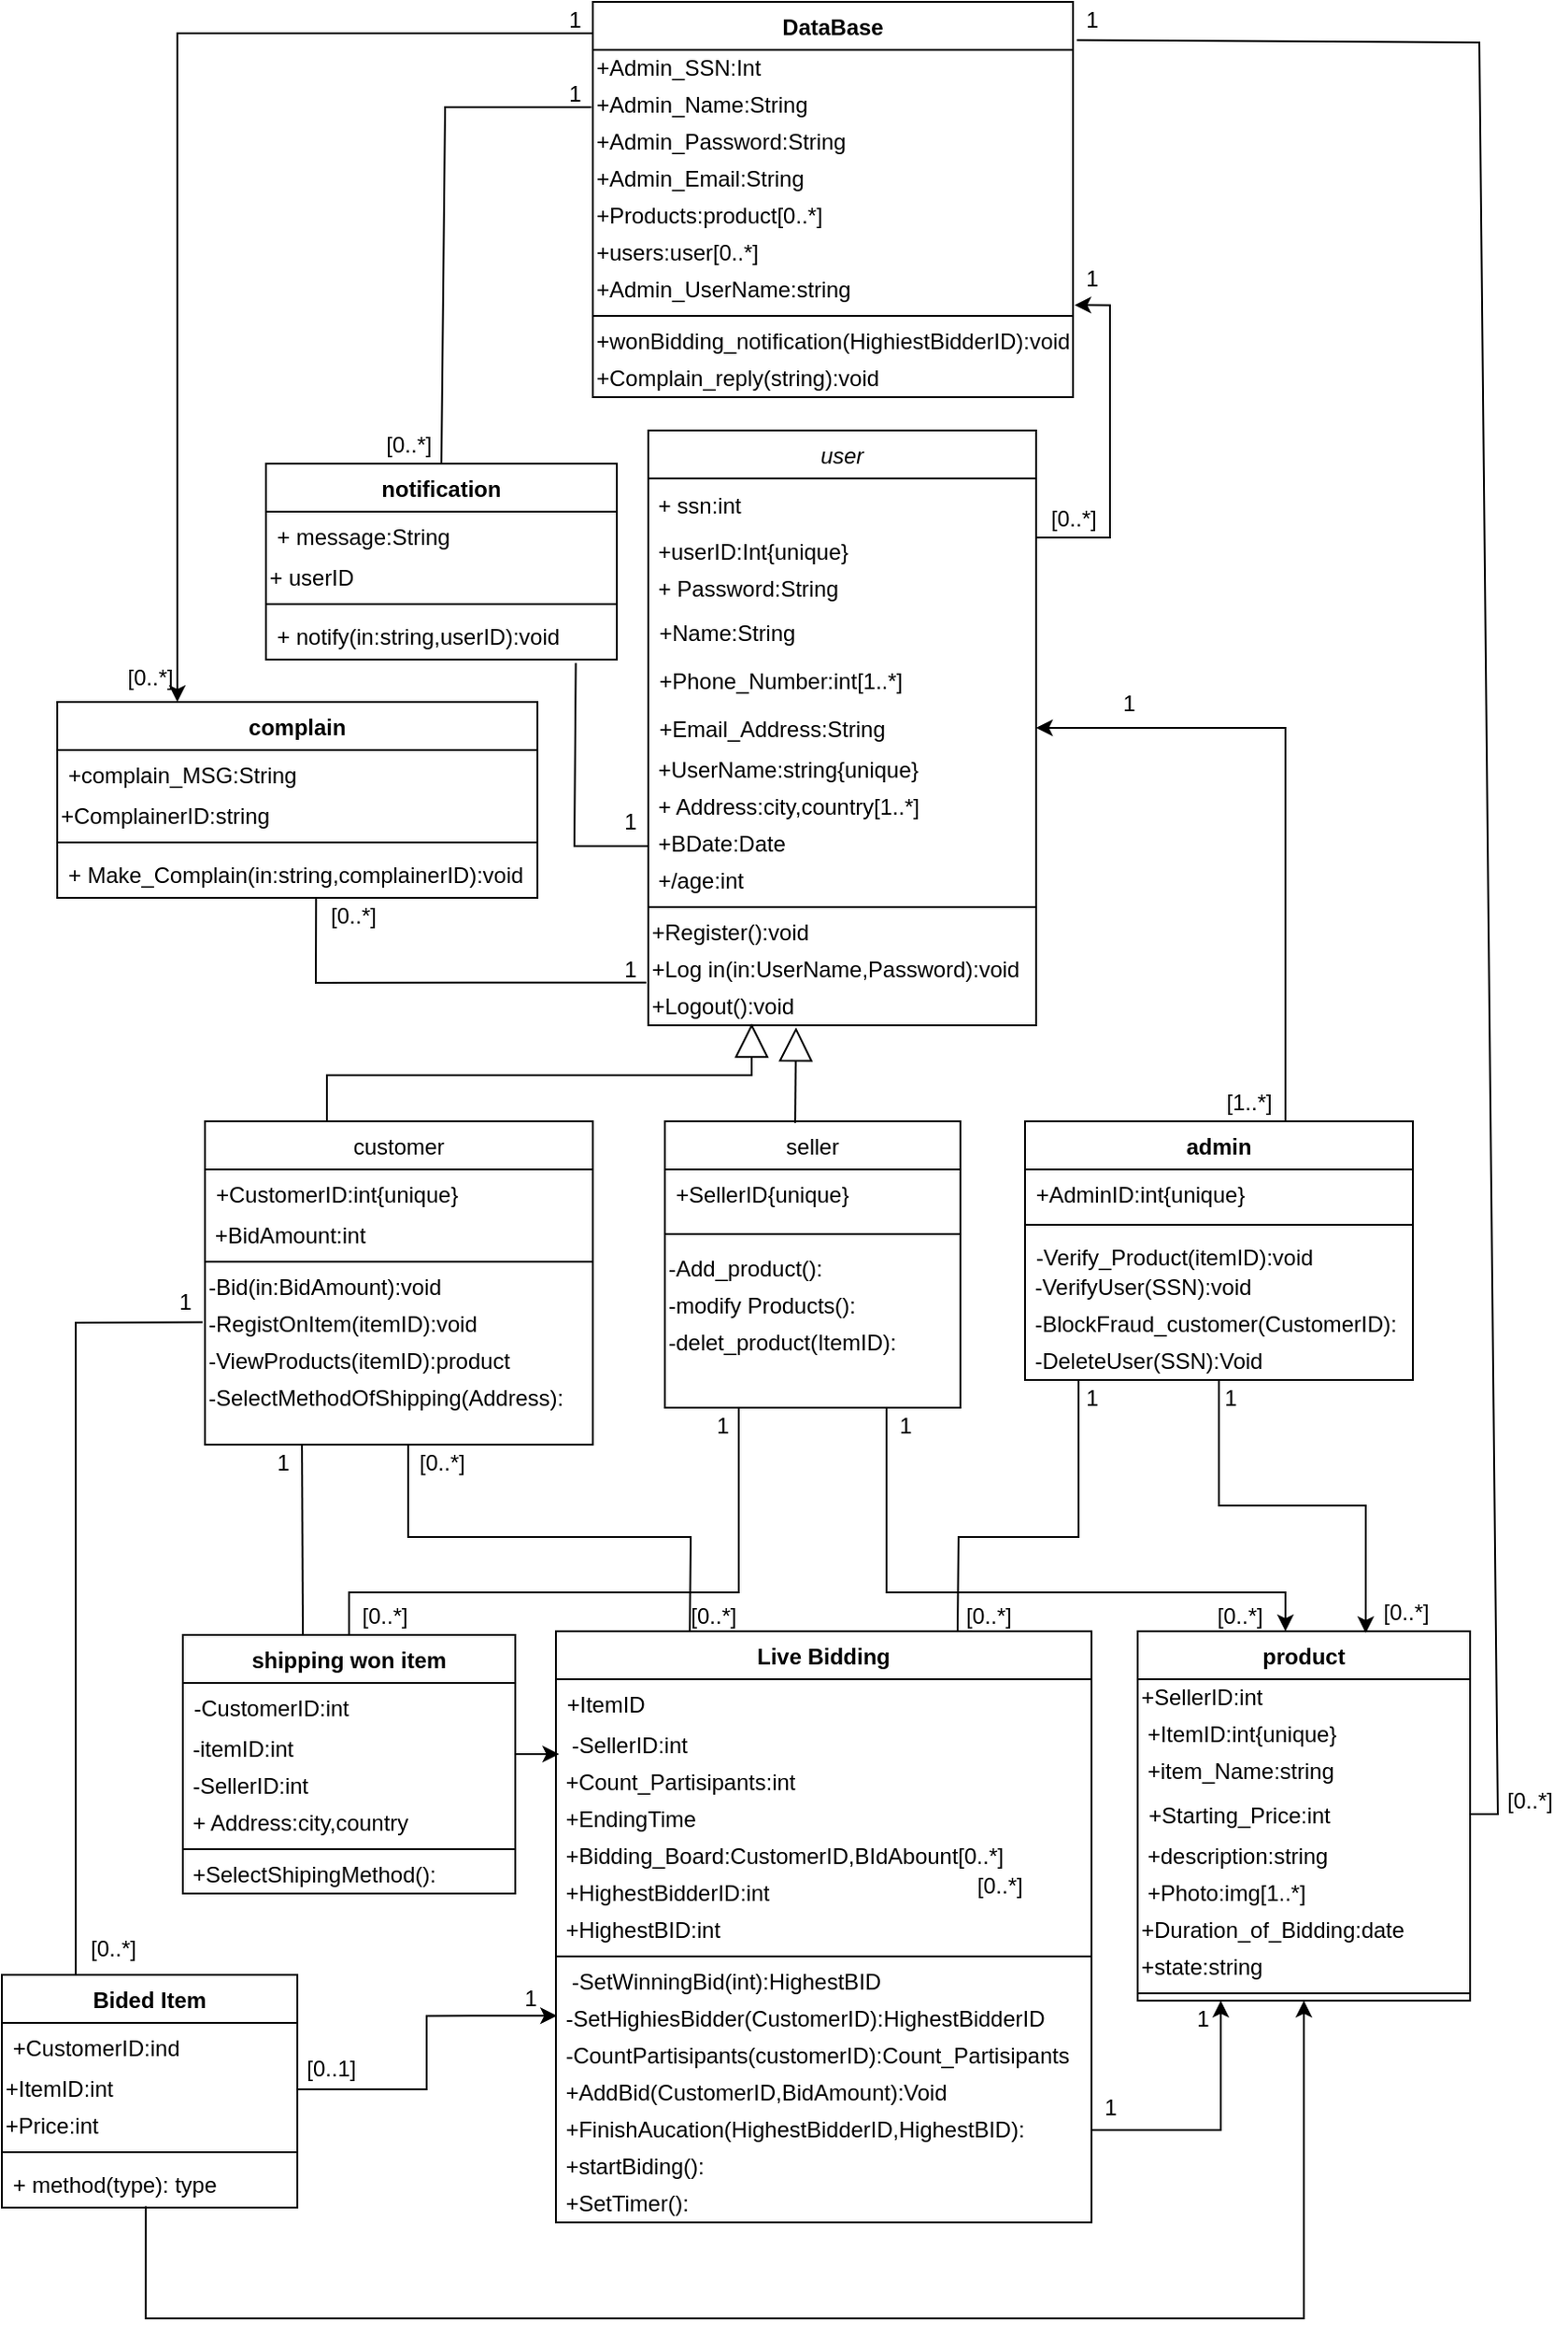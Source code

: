 <mxfile version="15.8.7" type="device"><diagram id="C5RBs43oDa-KdzZeNtuy" name="Page-1"><mxGraphModel dx="1865" dy="649" grid="1" gridSize="10" guides="1" tooltips="1" connect="1" arrows="1" fold="1" page="1" pageScale="1" pageWidth="827" pageHeight="1169" math="0" shadow="0"><root><mxCell id="WIyWlLk6GJQsqaUBKTNV-0"/><mxCell id="WIyWlLk6GJQsqaUBKTNV-1" parent="WIyWlLk6GJQsqaUBKTNV-0"/><mxCell id="zkfFHV4jXpPFQw0GAbJ--0" value="user" style="swimlane;fontStyle=2;align=center;verticalAlign=top;childLayout=stackLayout;horizontal=1;startSize=26;horizontalStack=0;resizeParent=1;resizeLast=0;collapsible=1;marginBottom=0;rounded=0;shadow=0;strokeWidth=1;fontColor=#000000;" parent="WIyWlLk6GJQsqaUBKTNV-1" vertex="1"><mxGeometry x="330" y="232" width="210" height="322" as="geometry"><mxRectangle x="350" y="-30" width="160" height="26" as="alternateBounds"/></mxGeometry></mxCell><mxCell id="LN5WUbnpBk2ZOoWbRhJt-8" value="&amp;nbsp;+ ssn:int" style="text;html=1;strokeColor=none;fillColor=none;align=left;verticalAlign=middle;whiteSpace=wrap;rounded=0;fontColor=#000000;" parent="zkfFHV4jXpPFQw0GAbJ--0" vertex="1"><mxGeometry y="26" width="210" height="30" as="geometry"/></mxCell><mxCell id="ukcENcne50fvbi5XFVfw-42" value="&amp;nbsp;+userID:Int{unique}" style="text;html=1;align=left;verticalAlign=middle;resizable=0;points=[];autosize=1;strokeColor=none;fillColor=none;fontSize=12;fontColor=#000000;" parent="zkfFHV4jXpPFQw0GAbJ--0" vertex="1"><mxGeometry y="56" width="210" height="20" as="geometry"/></mxCell><mxCell id="wFtExjqi9jZtH4QBAlMq-4" value="&amp;nbsp;+ Password:String" style="text;html=1;align=left;verticalAlign=middle;resizable=0;points=[];autosize=1;strokeColor=none;fillColor=none;fontColor=#000000;" parent="zkfFHV4jXpPFQw0GAbJ--0" vertex="1"><mxGeometry y="76" width="210" height="20" as="geometry"/></mxCell><mxCell id="zkfFHV4jXpPFQw0GAbJ--1" value="+Name:String" style="text;align=left;verticalAlign=top;spacingLeft=4;spacingRight=4;overflow=hidden;rotatable=0;points=[[0,0.5],[1,0.5]];portConstraint=eastwest;fontColor=#000000;" parent="zkfFHV4jXpPFQw0GAbJ--0" vertex="1"><mxGeometry y="96" width="210" height="26" as="geometry"/></mxCell><mxCell id="zkfFHV4jXpPFQw0GAbJ--2" value="+Phone_Number:int[1..*]" style="text;align=left;verticalAlign=top;spacingLeft=4;spacingRight=4;overflow=hidden;rotatable=0;points=[[0,0.5],[1,0.5]];portConstraint=eastwest;rounded=0;shadow=0;html=0;fontColor=#000000;" parent="zkfFHV4jXpPFQw0GAbJ--0" vertex="1"><mxGeometry y="122" width="210" height="26" as="geometry"/></mxCell><mxCell id="zkfFHV4jXpPFQw0GAbJ--3" value="+Email_Address:String" style="text;align=left;verticalAlign=top;spacingLeft=4;spacingRight=4;overflow=hidden;rotatable=0;points=[[0,0.5],[1,0.5]];portConstraint=eastwest;rounded=0;shadow=0;html=0;fontColor=#000000;" parent="zkfFHV4jXpPFQw0GAbJ--0" vertex="1"><mxGeometry y="148" width="210" height="26" as="geometry"/></mxCell><mxCell id="ukcENcne50fvbi5XFVfw-36" value="&amp;nbsp;+UserName:string{unique}" style="text;html=1;align=left;verticalAlign=middle;resizable=0;points=[];autosize=1;strokeColor=none;fillColor=none;fontSize=12;fontColor=#000000;" parent="zkfFHV4jXpPFQw0GAbJ--0" vertex="1"><mxGeometry y="174" width="210" height="20" as="geometry"/></mxCell><mxCell id="wFtExjqi9jZtH4QBAlMq-7" value="&amp;nbsp;+ Address:city,country[1..*]" style="text;html=1;align=left;verticalAlign=middle;resizable=0;points=[];autosize=1;strokeColor=none;fillColor=none;fontColor=#000000;" parent="zkfFHV4jXpPFQw0GAbJ--0" vertex="1"><mxGeometry y="194" width="210" height="20" as="geometry"/></mxCell><mxCell id="emwZwobZdTTm5Y6sqzXc-12" value="&amp;nbsp;+BDate:Date" style="text;html=1;align=left;verticalAlign=middle;resizable=0;points=[];autosize=1;strokeColor=none;fillColor=none;fontColor=#000000;" parent="zkfFHV4jXpPFQw0GAbJ--0" vertex="1"><mxGeometry y="214" width="210" height="20" as="geometry"/></mxCell><mxCell id="emwZwobZdTTm5Y6sqzXc-13" value="&amp;nbsp;+/age:int" style="text;html=1;align=left;verticalAlign=middle;resizable=0;points=[];autosize=1;strokeColor=none;fillColor=none;fontColor=#000000;" parent="zkfFHV4jXpPFQw0GAbJ--0" vertex="1"><mxGeometry y="234" width="210" height="20" as="geometry"/></mxCell><mxCell id="zkfFHV4jXpPFQw0GAbJ--4" value="" style="line;html=1;strokeWidth=1;align=left;verticalAlign=middle;spacingTop=-1;spacingLeft=3;spacingRight=3;rotatable=0;labelPosition=right;points=[];portConstraint=eastwest;fontColor=#000000;" parent="zkfFHV4jXpPFQw0GAbJ--0" vertex="1"><mxGeometry y="254" width="210" height="8" as="geometry"/></mxCell><mxCell id="ukcENcne50fvbi5XFVfw-29" value="+Register():void" style="text;html=1;align=left;verticalAlign=middle;resizable=0;points=[];autosize=1;strokeColor=none;fillColor=none;fontColor=#000000;" parent="zkfFHV4jXpPFQw0GAbJ--0" vertex="1"><mxGeometry y="262" width="210" height="20" as="geometry"/></mxCell><mxCell id="ukcENcne50fvbi5XFVfw-30" value="+Log in(in:UserName,Password):void" style="text;html=1;align=left;verticalAlign=middle;resizable=0;points=[];autosize=1;strokeColor=none;fillColor=none;fontColor=#000000;" parent="zkfFHV4jXpPFQw0GAbJ--0" vertex="1"><mxGeometry y="282" width="210" height="20" as="geometry"/></mxCell><mxCell id="ukcENcne50fvbi5XFVfw-32" value="+Logout():void" style="text;html=1;align=left;verticalAlign=middle;resizable=0;points=[];autosize=1;strokeColor=none;fillColor=none;fontColor=#000000;" parent="zkfFHV4jXpPFQw0GAbJ--0" vertex="1"><mxGeometry y="302" width="210" height="20" as="geometry"/></mxCell><mxCell id="zkfFHV4jXpPFQw0GAbJ--6" value="customer" style="swimlane;fontStyle=0;align=center;verticalAlign=top;childLayout=stackLayout;horizontal=1;startSize=26;horizontalStack=0;resizeParent=1;resizeLast=0;collapsible=1;marginBottom=0;rounded=0;shadow=0;strokeWidth=1;fontColor=#000000;" parent="WIyWlLk6GJQsqaUBKTNV-1" vertex="1"><mxGeometry x="90" y="606" width="210" height="175" as="geometry"><mxRectangle x="130" y="380" width="160" height="26" as="alternateBounds"/></mxGeometry></mxCell><mxCell id="zkfFHV4jXpPFQw0GAbJ--7" value="+CustomerID:int{unique}" style="text;align=left;verticalAlign=top;spacingLeft=4;spacingRight=4;overflow=hidden;rotatable=0;points=[[0,0.5],[1,0.5]];portConstraint=eastwest;fontColor=#000000;" parent="zkfFHV4jXpPFQw0GAbJ--6" vertex="1"><mxGeometry y="26" width="210" height="26" as="geometry"/></mxCell><mxCell id="ukcENcne50fvbi5XFVfw-41" value="&amp;nbsp;+BidAmount:int" style="text;html=1;align=left;verticalAlign=middle;resizable=0;points=[];autosize=1;strokeColor=none;fillColor=none;fontSize=12;fontColor=#000000;" parent="zkfFHV4jXpPFQw0GAbJ--6" vertex="1"><mxGeometry y="52" width="210" height="20" as="geometry"/></mxCell><mxCell id="zkfFHV4jXpPFQw0GAbJ--9" value="" style="line;html=1;strokeWidth=1;align=left;verticalAlign=middle;spacingTop=-1;spacingLeft=3;spacingRight=3;rotatable=0;labelPosition=right;points=[];portConstraint=eastwest;fontColor=#000000;" parent="zkfFHV4jXpPFQw0GAbJ--6" vertex="1"><mxGeometry y="72" width="210" height="8" as="geometry"/></mxCell><mxCell id="4oopHCCtt4twzGHdLpha-18" value="-Bid(in:BidAmount):void" style="text;html=1;align=left;verticalAlign=middle;resizable=0;points=[];autosize=1;strokeColor=none;fillColor=none;fontColor=#000000;" parent="zkfFHV4jXpPFQw0GAbJ--6" vertex="1"><mxGeometry y="80" width="210" height="20" as="geometry"/></mxCell><mxCell id="ukcENcne50fvbi5XFVfw-40" value="-RegistOnItem(itemID):void" style="text;html=1;align=left;verticalAlign=middle;resizable=0;points=[];autosize=1;strokeColor=none;fillColor=none;fontSize=12;fontColor=#000000;" parent="zkfFHV4jXpPFQw0GAbJ--6" vertex="1"><mxGeometry y="100" width="210" height="20" as="geometry"/></mxCell><mxCell id="4oopHCCtt4twzGHdLpha-17" value="-ViewProducts(itemID):product" style="text;html=1;align=left;verticalAlign=middle;resizable=0;points=[];autosize=1;strokeColor=none;fillColor=none;fontColor=#000000;" parent="zkfFHV4jXpPFQw0GAbJ--6" vertex="1"><mxGeometry y="120" width="210" height="20" as="geometry"/></mxCell><mxCell id="4oopHCCtt4twzGHdLpha-22" value="-SelectMethodOfShipping(Address):" style="text;html=1;align=left;verticalAlign=middle;resizable=0;points=[];autosize=1;strokeColor=none;fillColor=none;fontColor=#000000;" parent="zkfFHV4jXpPFQw0GAbJ--6" vertex="1"><mxGeometry y="140" width="210" height="20" as="geometry"/></mxCell><mxCell id="ukcENcne50fvbi5XFVfw-18" style="edgeStyle=orthogonalEdgeStyle;rounded=0;orthogonalLoop=1;jettySize=auto;html=1;exitX=0.75;exitY=1;exitDx=0;exitDy=0;fontColor=#000000;" parent="WIyWlLk6GJQsqaUBKTNV-1" source="zkfFHV4jXpPFQw0GAbJ--13" target="wFtExjqi9jZtH4QBAlMq-20" edge="1"><mxGeometry relative="1" as="geometry"><mxPoint x="477" y="761" as="sourcePoint"/><Array as="points"><mxPoint x="459" y="861"/><mxPoint x="675" y="861"/></Array></mxGeometry></mxCell><mxCell id="zkfFHV4jXpPFQw0GAbJ--13" value="seller" style="swimlane;fontStyle=0;align=center;verticalAlign=top;childLayout=stackLayout;horizontal=1;startSize=26;horizontalStack=0;resizeParent=1;resizeLast=0;collapsible=1;marginBottom=0;rounded=0;shadow=0;strokeWidth=1;fontColor=#000000;" parent="WIyWlLk6GJQsqaUBKTNV-1" vertex="1"><mxGeometry x="339" y="606" width="160" height="155" as="geometry"><mxRectangle x="340" y="380" width="170" height="26" as="alternateBounds"/></mxGeometry></mxCell><mxCell id="zkfFHV4jXpPFQw0GAbJ--14" value="+SellerID{unique}" style="text;align=left;verticalAlign=top;spacingLeft=4;spacingRight=4;overflow=hidden;rotatable=0;points=[[0,0.5],[1,0.5]];portConstraint=eastwest;fontColor=#000000;" parent="zkfFHV4jXpPFQw0GAbJ--13" vertex="1"><mxGeometry y="26" width="160" height="26" as="geometry"/></mxCell><mxCell id="zkfFHV4jXpPFQw0GAbJ--15" value="" style="line;html=1;strokeWidth=1;align=left;verticalAlign=middle;spacingTop=-1;spacingLeft=3;spacingRight=3;rotatable=0;labelPosition=right;points=[];portConstraint=eastwest;fontColor=#000000;" parent="zkfFHV4jXpPFQw0GAbJ--13" vertex="1"><mxGeometry y="52" width="160" height="18" as="geometry"/></mxCell><mxCell id="4oopHCCtt4twzGHdLpha-11" value="-Add_product():" style="text;html=1;align=left;verticalAlign=middle;resizable=0;points=[];autosize=1;strokeColor=none;fillColor=none;fontColor=#000000;" parent="zkfFHV4jXpPFQw0GAbJ--13" vertex="1"><mxGeometry y="70" width="160" height="20" as="geometry"/></mxCell><mxCell id="4oopHCCtt4twzGHdLpha-19" value="&lt;font style=&quot;font-size: 12px&quot;&gt;&lt;font style=&quot;font-size: 12px&quot;&gt;-&lt;span lang=&quot;EN&quot; style=&quot;line-height: 115% ; font-family: &amp;quot;arial&amp;quot; , sans-serif&quot;&gt;modify&amp;nbsp;&lt;/span&gt;&lt;/font&gt;Products():&lt;/font&gt;" style="text;html=1;align=left;verticalAlign=middle;resizable=0;points=[];autosize=1;strokeColor=none;fillColor=none;fontColor=#000000;" parent="zkfFHV4jXpPFQw0GAbJ--13" vertex="1"><mxGeometry y="90" width="160" height="20" as="geometry"/></mxCell><mxCell id="4oopHCCtt4twzGHdLpha-12" value="-delet_product(ItemID):" style="text;html=1;align=left;verticalAlign=middle;resizable=0;points=[];autosize=1;strokeColor=none;fillColor=none;fontColor=#000000;" parent="zkfFHV4jXpPFQw0GAbJ--13" vertex="1"><mxGeometry y="110" width="160" height="20" as="geometry"/></mxCell><mxCell id="emwZwobZdTTm5Y6sqzXc-7" style="edgeStyle=orthogonalEdgeStyle;rounded=0;orthogonalLoop=1;jettySize=auto;html=1;fontColor=#000000;entryX=1;entryY=0.5;entryDx=0;entryDy=0;" parent="WIyWlLk6GJQsqaUBKTNV-1" source="4oopHCCtt4twzGHdLpha-5" target="zkfFHV4jXpPFQw0GAbJ--3" edge="1"><mxGeometry relative="1" as="geometry"><mxPoint x="550" y="393" as="targetPoint"/><Array as="points"><mxPoint x="675" y="393"/></Array></mxGeometry></mxCell><mxCell id="4oopHCCtt4twzGHdLpha-5" value="admin" style="swimlane;fontStyle=1;align=center;verticalAlign=top;childLayout=stackLayout;horizontal=1;startSize=26;horizontalStack=0;resizeParent=1;resizeParentMax=0;resizeLast=0;collapsible=1;marginBottom=0;fontColor=#000000;" parent="WIyWlLk6GJQsqaUBKTNV-1" vertex="1"><mxGeometry x="534" y="606" width="210" height="140" as="geometry"/></mxCell><mxCell id="4oopHCCtt4twzGHdLpha-6" value="+AdminID:int{unique}" style="text;strokeColor=none;fillColor=none;align=left;verticalAlign=top;spacingLeft=4;spacingRight=4;overflow=hidden;rotatable=0;points=[[0,0.5],[1,0.5]];portConstraint=eastwest;fontColor=#000000;" parent="4oopHCCtt4twzGHdLpha-5" vertex="1"><mxGeometry y="26" width="210" height="26" as="geometry"/></mxCell><mxCell id="4oopHCCtt4twzGHdLpha-7" value="" style="line;strokeWidth=1;fillColor=none;align=left;verticalAlign=middle;spacingTop=-1;spacingLeft=3;spacingRight=3;rotatable=0;labelPosition=right;points=[];portConstraint=eastwest;fontColor=#000000;" parent="4oopHCCtt4twzGHdLpha-5" vertex="1"><mxGeometry y="52" width="210" height="8" as="geometry"/></mxCell><mxCell id="4oopHCCtt4twzGHdLpha-8" value="-Verify_Product(itemID):void" style="text;strokeColor=none;fillColor=none;align=left;verticalAlign=top;spacingLeft=4;spacingRight=4;overflow=hidden;rotatable=0;points=[[0,0.5],[1,0.5]];portConstraint=eastwest;fontColor=#000000;" parent="4oopHCCtt4twzGHdLpha-5" vertex="1"><mxGeometry y="60" width="210" height="20" as="geometry"/></mxCell><mxCell id="ukcENcne50fvbi5XFVfw-31" value="&amp;nbsp;-VerifyUser(SSN):void" style="text;html=1;align=left;verticalAlign=middle;resizable=0;points=[];autosize=1;strokeColor=none;fillColor=none;fontColor=#000000;" parent="4oopHCCtt4twzGHdLpha-5" vertex="1"><mxGeometry y="80" width="210" height="20" as="geometry"/></mxCell><mxCell id="4oopHCCtt4twzGHdLpha-16" value="&amp;nbsp;-BlockFraud_customer(CustomerID):" style="text;html=1;align=left;verticalAlign=middle;resizable=0;points=[];autosize=1;strokeColor=none;fillColor=none;fontColor=#000000;" parent="4oopHCCtt4twzGHdLpha-5" vertex="1"><mxGeometry y="100" width="210" height="20" as="geometry"/></mxCell><mxCell id="4oopHCCtt4twzGHdLpha-15" value="&amp;nbsp;-DeleteUser(SSN):Void" style="text;html=1;align=left;verticalAlign=middle;resizable=0;points=[];autosize=1;strokeColor=none;fillColor=none;fontColor=#000000;" parent="4oopHCCtt4twzGHdLpha-5" vertex="1"><mxGeometry y="120" width="210" height="20" as="geometry"/></mxCell><mxCell id="ukcENcne50fvbi5XFVfw-51" style="edgeStyle=orthogonalEdgeStyle;rounded=0;orthogonalLoop=1;jettySize=auto;html=1;fontSize=12;entryX=0.25;entryY=0;entryDx=0;entryDy=0;fontColor=#000000;" parent="WIyWlLk6GJQsqaUBKTNV-1" source="wFtExjqi9jZtH4QBAlMq-0" target="ukcENcne50fvbi5XFVfw-43" edge="1"><mxGeometry relative="1" as="geometry"><Array as="points"><mxPoint x="75" y="17"/></Array><mxPoint x="60" y="257" as="targetPoint"/></mxGeometry></mxCell><mxCell id="wFtExjqi9jZtH4QBAlMq-0" value="DataBase" style="swimlane;fontStyle=1;align=center;verticalAlign=top;childLayout=stackLayout;horizontal=1;startSize=26;horizontalStack=0;resizeParent=1;resizeParentMax=0;resizeLast=0;collapsible=1;marginBottom=0;fontColor=#000000;" parent="WIyWlLk6GJQsqaUBKTNV-1" vertex="1"><mxGeometry x="300" width="260" height="214" as="geometry"/></mxCell><mxCell id="emwZwobZdTTm5Y6sqzXc-6" value="+Admin_SSN:Int" style="text;html=1;align=left;verticalAlign=middle;resizable=0;points=[];autosize=1;strokeColor=none;fillColor=none;fontColor=#000000;" parent="wFtExjqi9jZtH4QBAlMq-0" vertex="1"><mxGeometry y="26" width="260" height="20" as="geometry"/></mxCell><mxCell id="emwZwobZdTTm5Y6sqzXc-4" value="+Admin_Name:String" style="text;html=1;align=left;verticalAlign=middle;resizable=0;points=[];autosize=1;strokeColor=none;fillColor=none;fontColor=#000000;" parent="wFtExjqi9jZtH4QBAlMq-0" vertex="1"><mxGeometry y="46" width="260" height="20" as="geometry"/></mxCell><mxCell id="emwZwobZdTTm5Y6sqzXc-3" value="+Admin_Password:String" style="text;html=1;align=left;verticalAlign=middle;resizable=0;points=[];autosize=1;strokeColor=none;fillColor=none;fontColor=#000000;" parent="wFtExjqi9jZtH4QBAlMq-0" vertex="1"><mxGeometry y="66" width="260" height="20" as="geometry"/></mxCell><mxCell id="emwZwobZdTTm5Y6sqzXc-5" value="+Admin_Email:String" style="text;html=1;align=left;verticalAlign=middle;resizable=0;points=[];autosize=1;strokeColor=none;fillColor=none;fontColor=#000000;" parent="wFtExjqi9jZtH4QBAlMq-0" vertex="1"><mxGeometry y="86" width="260" height="20" as="geometry"/></mxCell><mxCell id="sCOLGaQcQ6GLB5D6OMyP-4" value="+Products:product[0..*]" style="text;html=1;align=left;verticalAlign=middle;resizable=0;points=[];autosize=1;strokeColor=none;fillColor=none;fontColor=#000000;" parent="wFtExjqi9jZtH4QBAlMq-0" vertex="1"><mxGeometry y="106" width="260" height="20" as="geometry"/></mxCell><mxCell id="CVpbu-sTDFj9TgFP_FN6-0" value="+users:user[0..*]" style="text;html=1;align=left;verticalAlign=middle;resizable=0;points=[];autosize=1;strokeColor=none;fillColor=none;" parent="wFtExjqi9jZtH4QBAlMq-0" vertex="1"><mxGeometry y="126" width="260" height="20" as="geometry"/></mxCell><mxCell id="CVpbu-sTDFj9TgFP_FN6-11" value="&lt;span&gt;+Admin_UserName:string&lt;/span&gt;" style="text;html=1;align=left;verticalAlign=middle;resizable=0;points=[];autosize=1;strokeColor=none;fillColor=none;fontColor=#000000;" parent="wFtExjqi9jZtH4QBAlMq-0" vertex="1"><mxGeometry y="146" width="260" height="20" as="geometry"/></mxCell><mxCell id="wFtExjqi9jZtH4QBAlMq-2" value="" style="line;strokeWidth=1;fillColor=none;align=left;verticalAlign=middle;spacingTop=-1;spacingLeft=3;spacingRight=3;rotatable=0;labelPosition=right;points=[];portConstraint=eastwest;fontColor=#000000;" parent="wFtExjqi9jZtH4QBAlMq-0" vertex="1"><mxGeometry y="166" width="260" height="8" as="geometry"/></mxCell><mxCell id="emwZwobZdTTm5Y6sqzXc-22" value="+wonBidding_notification(HighiestBidderID):void" style="text;html=1;align=left;verticalAlign=middle;resizable=0;points=[];autosize=1;strokeColor=none;fillColor=none;fontColor=#000000;" parent="wFtExjqi9jZtH4QBAlMq-0" vertex="1"><mxGeometry y="174" width="260" height="20" as="geometry"/></mxCell><mxCell id="emwZwobZdTTm5Y6sqzXc-26" value="+Complain_reply(string):void" style="text;html=1;align=left;verticalAlign=middle;resizable=0;points=[];autosize=1;strokeColor=none;fillColor=none;fontColor=#000000;" parent="wFtExjqi9jZtH4QBAlMq-0" vertex="1"><mxGeometry y="194" width="260" height="20" as="geometry"/></mxCell><mxCell id="wFtExjqi9jZtH4QBAlMq-20" value="product" style="swimlane;fontStyle=1;align=center;verticalAlign=top;childLayout=stackLayout;horizontal=1;startSize=26;horizontalStack=0;resizeParent=1;resizeParentMax=0;resizeLast=0;collapsible=1;marginBottom=0;" parent="WIyWlLk6GJQsqaUBKTNV-1" vertex="1"><mxGeometry x="595" y="882" width="180" height="200" as="geometry"/></mxCell><mxCell id="cRK0qNtat1V2y6yatJz4-17" value="+SellerID:int" style="text;html=1;align=left;verticalAlign=middle;resizable=0;points=[];autosize=1;strokeColor=none;fillColor=none;fontColor=#000000;" parent="wFtExjqi9jZtH4QBAlMq-20" vertex="1"><mxGeometry y="26" width="180" height="20" as="geometry"/></mxCell><mxCell id="wFtExjqi9jZtH4QBAlMq-72" value="&amp;nbsp;+ItemID:int{unique}" style="text;html=1;align=left;verticalAlign=middle;resizable=0;points=[];autosize=1;strokeColor=none;fillColor=none;" parent="wFtExjqi9jZtH4QBAlMq-20" vertex="1"><mxGeometry y="46" width="180" height="20" as="geometry"/></mxCell><mxCell id="emwZwobZdTTm5Y6sqzXc-0" value="&amp;nbsp;+item_Name:string" style="text;html=1;align=left;verticalAlign=middle;resizable=0;points=[];autosize=1;strokeColor=none;fillColor=none;" parent="wFtExjqi9jZtH4QBAlMq-20" vertex="1"><mxGeometry y="66" width="180" height="20" as="geometry"/></mxCell><mxCell id="wFtExjqi9jZtH4QBAlMq-21" value="+Starting_Price:int" style="text;strokeColor=none;fillColor=none;align=left;verticalAlign=top;spacingLeft=4;spacingRight=4;overflow=hidden;rotatable=0;points=[[0,0.5],[1,0.5]];portConstraint=eastwest;" parent="wFtExjqi9jZtH4QBAlMq-20" vertex="1"><mxGeometry y="86" width="180" height="26" as="geometry"/></mxCell><mxCell id="wFtExjqi9jZtH4QBAlMq-24" value="&amp;nbsp;+description:string" style="text;html=1;align=left;verticalAlign=middle;resizable=0;points=[];autosize=1;strokeColor=none;fillColor=none;" parent="wFtExjqi9jZtH4QBAlMq-20" vertex="1"><mxGeometry y="112" width="180" height="20" as="geometry"/></mxCell><mxCell id="wFtExjqi9jZtH4QBAlMq-25" value="&amp;nbsp;+Photo:img[1..*]" style="text;html=1;align=left;verticalAlign=middle;resizable=0;points=[];autosize=1;strokeColor=none;fillColor=none;" parent="wFtExjqi9jZtH4QBAlMq-20" vertex="1"><mxGeometry y="132" width="180" height="20" as="geometry"/></mxCell><mxCell id="cRK0qNtat1V2y6yatJz4-15" value="+Duration_of_Bidding:date" style="text;html=1;align=left;verticalAlign=middle;resizable=0;points=[];autosize=1;strokeColor=none;fillColor=none;fontColor=#000000;" parent="wFtExjqi9jZtH4QBAlMq-20" vertex="1"><mxGeometry y="152" width="180" height="20" as="geometry"/></mxCell><mxCell id="cRK0qNtat1V2y6yatJz4-8" value="+state:string" style="text;html=1;align=left;verticalAlign=middle;resizable=0;points=[];autosize=1;strokeColor=none;fillColor=none;fontColor=#000000;" parent="wFtExjqi9jZtH4QBAlMq-20" vertex="1"><mxGeometry y="172" width="180" height="20" as="geometry"/></mxCell><mxCell id="wFtExjqi9jZtH4QBAlMq-22" value="" style="line;strokeWidth=1;fillColor=none;align=left;verticalAlign=middle;spacingTop=-1;spacingLeft=3;spacingRight=3;rotatable=0;labelPosition=right;points=[];portConstraint=eastwest;" parent="wFtExjqi9jZtH4QBAlMq-20" vertex="1"><mxGeometry y="192" width="180" height="8" as="geometry"/></mxCell><mxCell id="wFtExjqi9jZtH4QBAlMq-33" value="Live Bidding" style="swimlane;fontStyle=1;align=center;verticalAlign=top;childLayout=stackLayout;horizontal=1;startSize=26;horizontalStack=0;resizeParent=1;resizeParentMax=0;resizeLast=0;collapsible=1;marginBottom=0;fontColor=#000000;" parent="WIyWlLk6GJQsqaUBKTNV-1" vertex="1"><mxGeometry x="280" y="882" width="290" height="320" as="geometry"/></mxCell><mxCell id="wFtExjqi9jZtH4QBAlMq-34" value="+ItemID" style="text;strokeColor=none;fillColor=none;align=left;verticalAlign=top;spacingLeft=4;spacingRight=4;overflow=hidden;rotatable=0;points=[[0,0.5],[1,0.5]];portConstraint=eastwest;" parent="wFtExjqi9jZtH4QBAlMq-33" vertex="1"><mxGeometry y="26" width="290" height="26" as="geometry"/></mxCell><mxCell id="wFtExjqi9jZtH4QBAlMq-47" value="&amp;nbsp; -SellerID:int" style="text;html=1;align=left;verticalAlign=middle;resizable=0;points=[];autosize=1;strokeColor=none;fillColor=none;" parent="wFtExjqi9jZtH4QBAlMq-33" vertex="1"><mxGeometry y="52" width="290" height="20" as="geometry"/></mxCell><mxCell id="ukcENcne50fvbi5XFVfw-48" value="&amp;nbsp;+Count_Partisipants:int" style="text;html=1;align=left;verticalAlign=middle;resizable=0;points=[];autosize=1;strokeColor=none;fillColor=none;fontSize=12;" parent="wFtExjqi9jZtH4QBAlMq-33" vertex="1"><mxGeometry y="72" width="290" height="20" as="geometry"/></mxCell><mxCell id="emwZwobZdTTm5Y6sqzXc-25" value="&amp;nbsp;+EndingTime" style="text;html=1;align=left;verticalAlign=middle;resizable=0;points=[];autosize=1;strokeColor=none;fillColor=none;" parent="wFtExjqi9jZtH4QBAlMq-33" vertex="1"><mxGeometry y="92" width="290" height="20" as="geometry"/></mxCell><mxCell id="cRK0qNtat1V2y6yatJz4-16" value="&lt;font&gt;&amp;nbsp;+Bidding_Board:CustomerID,BIdAbount[0..*]&lt;/font&gt;" style="text;html=1;align=left;verticalAlign=middle;resizable=0;points=[];autosize=1;strokeColor=none;fillColor=none;fontColor=#000000;" parent="wFtExjqi9jZtH4QBAlMq-33" vertex="1"><mxGeometry y="112" width="290" height="20" as="geometry"/></mxCell><mxCell id="QbHPC2gyOxzR6P8SDuxn-1" value="&amp;nbsp;+HighestBidderID:int" style="text;html=1;align=left;verticalAlign=middle;resizable=0;points=[];autosize=1;strokeColor=none;fillColor=none;" parent="wFtExjqi9jZtH4QBAlMq-33" vertex="1"><mxGeometry y="132" width="290" height="20" as="geometry"/></mxCell><mxCell id="QbHPC2gyOxzR6P8SDuxn-0" value="&amp;nbsp;+HighestBID:int" style="text;html=1;align=left;verticalAlign=middle;resizable=0;points=[];autosize=1;strokeColor=none;fillColor=none;" parent="wFtExjqi9jZtH4QBAlMq-33" vertex="1"><mxGeometry y="152" width="290" height="20" as="geometry"/></mxCell><mxCell id="wFtExjqi9jZtH4QBAlMq-35" value="" style="line;strokeWidth=1;fillColor=none;align=left;verticalAlign=middle;spacingTop=-1;spacingLeft=3;spacingRight=3;rotatable=0;labelPosition=right;points=[];portConstraint=eastwest;" parent="wFtExjqi9jZtH4QBAlMq-33" vertex="1"><mxGeometry y="172" width="290" height="8" as="geometry"/></mxCell><mxCell id="wFtExjqi9jZtH4QBAlMq-49" value="&amp;nbsp; -SetWinningBid(int):HighestBID" style="text;html=1;align=left;verticalAlign=middle;resizable=0;points=[];autosize=1;strokeColor=none;fillColor=none;" parent="wFtExjqi9jZtH4QBAlMq-33" vertex="1"><mxGeometry y="180" width="290" height="20" as="geometry"/></mxCell><mxCell id="wFtExjqi9jZtH4QBAlMq-50" value="&amp;nbsp;-SetHighiesBidder(CustomerID):HighestBidderID" style="text;html=1;align=left;verticalAlign=middle;resizable=0;points=[];autosize=1;strokeColor=none;fillColor=none;" parent="wFtExjqi9jZtH4QBAlMq-33" vertex="1"><mxGeometry y="200" width="290" height="20" as="geometry"/></mxCell><mxCell id="emwZwobZdTTm5Y6sqzXc-10" value="&amp;nbsp;-CountPartisipants(customerID):Count_Partisipants" style="text;html=1;align=left;verticalAlign=middle;resizable=0;points=[];autosize=1;strokeColor=none;fillColor=none;" parent="wFtExjqi9jZtH4QBAlMq-33" vertex="1"><mxGeometry y="220" width="290" height="20" as="geometry"/></mxCell><mxCell id="wFtExjqi9jZtH4QBAlMq-51" value="&amp;nbsp;+AddBid(CustomerID,BidAmount):Void" style="text;html=1;align=left;verticalAlign=middle;resizable=0;points=[];autosize=1;strokeColor=none;fillColor=none;" parent="wFtExjqi9jZtH4QBAlMq-33" vertex="1"><mxGeometry y="240" width="290" height="20" as="geometry"/></mxCell><mxCell id="wFtExjqi9jZtH4QBAlMq-55" value="&amp;nbsp;+FinishAucation(HighestBidderID,HighestBID):" style="text;html=1;align=left;verticalAlign=middle;resizable=0;points=[];autosize=1;strokeColor=none;fillColor=none;" parent="wFtExjqi9jZtH4QBAlMq-33" vertex="1"><mxGeometry y="260" width="290" height="20" as="geometry"/></mxCell><mxCell id="ukcENcne50fvbi5XFVfw-52" value="&amp;nbsp;+startBiding():" style="text;html=1;align=left;verticalAlign=middle;resizable=0;points=[];autosize=1;strokeColor=none;fillColor=none;fontSize=12;" parent="wFtExjqi9jZtH4QBAlMq-33" vertex="1"><mxGeometry y="280" width="290" height="20" as="geometry"/></mxCell><mxCell id="ukcENcne50fvbi5XFVfw-54" value="&amp;nbsp;+SetTimer():" style="text;html=1;align=left;verticalAlign=middle;resizable=0;points=[];autosize=1;strokeColor=none;fillColor=none;fontSize=12;" parent="wFtExjqi9jZtH4QBAlMq-33" vertex="1"><mxGeometry y="300" width="290" height="20" as="geometry"/></mxCell><mxCell id="ukcENcne50fvbi5XFVfw-25" style="edgeStyle=orthogonalEdgeStyle;rounded=0;orthogonalLoop=1;jettySize=auto;html=1;entryX=0.006;entryY=0.725;entryDx=0;entryDy=0;entryPerimeter=0;" parent="WIyWlLk6GJQsqaUBKTNV-1" source="wFtExjqi9jZtH4QBAlMq-56" edge="1"><mxGeometry relative="1" as="geometry"><Array as="points"><mxPoint x="280" y="949"/></Array><mxPoint x="281.74" y="948.5" as="targetPoint"/></mxGeometry></mxCell><mxCell id="wFtExjqi9jZtH4QBAlMq-56" value="shipping won item" style="swimlane;fontStyle=1;align=center;verticalAlign=top;childLayout=stackLayout;horizontal=1;startSize=26;horizontalStack=0;resizeParent=1;resizeParentMax=0;resizeLast=0;collapsible=1;marginBottom=0;" parent="WIyWlLk6GJQsqaUBKTNV-1" vertex="1"><mxGeometry x="78" y="884" width="180" height="140" as="geometry"/></mxCell><mxCell id="wFtExjqi9jZtH4QBAlMq-57" value="-CustomerID:int" style="text;strokeColor=none;fillColor=none;align=left;verticalAlign=top;spacingLeft=4;spacingRight=4;overflow=hidden;rotatable=0;points=[[0,0.5],[1,0.5]];portConstraint=eastwest;" parent="wFtExjqi9jZtH4QBAlMq-56" vertex="1"><mxGeometry y="26" width="180" height="26" as="geometry"/></mxCell><mxCell id="emwZwobZdTTm5Y6sqzXc-9" value="&amp;nbsp;-itemID:int" style="text;html=1;align=left;verticalAlign=middle;resizable=0;points=[];autosize=1;strokeColor=none;fillColor=none;" parent="wFtExjqi9jZtH4QBAlMq-56" vertex="1"><mxGeometry y="52" width="180" height="20" as="geometry"/></mxCell><mxCell id="wFtExjqi9jZtH4QBAlMq-60" value="&amp;nbsp;-SellerID:int" style="text;html=1;align=left;verticalAlign=middle;resizable=0;points=[];autosize=1;strokeColor=none;fillColor=none;" parent="wFtExjqi9jZtH4QBAlMq-56" vertex="1"><mxGeometry y="72" width="180" height="20" as="geometry"/></mxCell><mxCell id="cRK0qNtat1V2y6yatJz4-50" value="&lt;font&gt;&amp;nbsp;+ Address:city,country&lt;/font&gt;" style="text;html=1;align=left;verticalAlign=middle;resizable=0;points=[];autosize=1;strokeColor=none;fillColor=none;fontColor=#000000;" parent="wFtExjqi9jZtH4QBAlMq-56" vertex="1"><mxGeometry y="92" width="180" height="20" as="geometry"/></mxCell><mxCell id="wFtExjqi9jZtH4QBAlMq-58" value="" style="line;strokeWidth=1;fillColor=none;align=left;verticalAlign=middle;spacingTop=-1;spacingLeft=3;spacingRight=3;rotatable=0;labelPosition=right;points=[];portConstraint=eastwest;" parent="wFtExjqi9jZtH4QBAlMq-56" vertex="1"><mxGeometry y="112" width="180" height="8" as="geometry"/></mxCell><mxCell id="ukcENcne50fvbi5XFVfw-55" value="&amp;nbsp;+SelectShipingMethod():" style="text;html=1;align=left;verticalAlign=middle;resizable=0;points=[];autosize=1;strokeColor=none;fillColor=none;fontSize=12;" parent="wFtExjqi9jZtH4QBAlMq-56" vertex="1"><mxGeometry y="120" width="180" height="20" as="geometry"/></mxCell><mxCell id="LN5WUbnpBk2ZOoWbRhJt-0" value="notification" style="swimlane;fontStyle=1;align=center;verticalAlign=top;childLayout=stackLayout;horizontal=1;startSize=26;horizontalStack=0;resizeParent=1;resizeParentMax=0;resizeLast=0;collapsible=1;marginBottom=0;fontColor=#000000;" parent="WIyWlLk6GJQsqaUBKTNV-1" vertex="1"><mxGeometry x="123" y="250" width="190" height="106" as="geometry"/></mxCell><mxCell id="LN5WUbnpBk2ZOoWbRhJt-1" value="+ message:String&#10;" style="text;strokeColor=none;fillColor=none;align=left;verticalAlign=top;spacingLeft=4;spacingRight=4;overflow=hidden;rotatable=0;points=[[0,0.5],[1,0.5]];portConstraint=eastwest;fontColor=#000000;" parent="LN5WUbnpBk2ZOoWbRhJt-0" vertex="1"><mxGeometry y="26" width="190" height="26" as="geometry"/></mxCell><mxCell id="ukcENcne50fvbi5XFVfw-17" value="+ userID" style="text;html=1;align=left;verticalAlign=middle;resizable=0;points=[];autosize=1;strokeColor=none;fillColor=none;fontColor=#000000;" parent="LN5WUbnpBk2ZOoWbRhJt-0" vertex="1"><mxGeometry y="52" width="190" height="20" as="geometry"/></mxCell><mxCell id="LN5WUbnpBk2ZOoWbRhJt-2" value="" style="line;strokeWidth=1;fillColor=none;align=left;verticalAlign=middle;spacingTop=-1;spacingLeft=3;spacingRight=3;rotatable=0;labelPosition=right;points=[];portConstraint=eastwest;fontColor=#000000;" parent="LN5WUbnpBk2ZOoWbRhJt-0" vertex="1"><mxGeometry y="72" width="190" height="8" as="geometry"/></mxCell><mxCell id="LN5WUbnpBk2ZOoWbRhJt-3" value="+ notify(in:string,userID):void" style="text;strokeColor=none;fillColor=none;align=left;verticalAlign=top;spacingLeft=4;spacingRight=4;overflow=hidden;rotatable=0;points=[[0,0.5],[1,0.5]];portConstraint=eastwest;fontColor=#000000;" parent="LN5WUbnpBk2ZOoWbRhJt-0" vertex="1"><mxGeometry y="80" width="190" height="26" as="geometry"/></mxCell><mxCell id="ukcENcne50fvbi5XFVfw-8" value="" style="endArrow=block;endSize=16;endFill=0;html=1;rounded=0;entryX=0.5;entryY=1;entryDx=0;entryDy=0;exitX=0.5;exitY=0;exitDx=0;exitDy=0;fontColor=#000000;" parent="WIyWlLk6GJQsqaUBKTNV-1" edge="1"><mxGeometry width="160" relative="1" as="geometry"><mxPoint x="156" y="606" as="sourcePoint"/><mxPoint x="386" y="553" as="targetPoint"/><Array as="points"><mxPoint x="156" y="581"/><mxPoint x="386" y="581"/></Array></mxGeometry></mxCell><mxCell id="ukcENcne50fvbi5XFVfw-9" value="" style="endArrow=block;endSize=16;endFill=0;html=1;rounded=0;entryX=0.381;entryY=1.054;entryDx=0;entryDy=0;exitX=0.441;exitY=0.006;exitDx=0;exitDy=0;exitPerimeter=0;entryPerimeter=0;fontColor=#000000;" parent="WIyWlLk6GJQsqaUBKTNV-1" source="zkfFHV4jXpPFQw0GAbJ--13" target="ukcENcne50fvbi5XFVfw-32" edge="1"><mxGeometry width="160" relative="1" as="geometry"><mxPoint x="220" y="571" as="sourcePoint"/><mxPoint x="380" y="571" as="targetPoint"/></mxGeometry></mxCell><mxCell id="ukcENcne50fvbi5XFVfw-12" value="" style="endArrow=none;html=1;rounded=0;entryX=0.883;entryY=1.072;entryDx=0;entryDy=0;entryPerimeter=0;fontColor=#000000;" parent="WIyWlLk6GJQsqaUBKTNV-1" target="LN5WUbnpBk2ZOoWbRhJt-3" edge="1"><mxGeometry width="50" height="50" relative="1" as="geometry"><mxPoint x="330" y="457" as="sourcePoint"/><mxPoint x="250" y="351" as="targetPoint"/><Array as="points"><mxPoint x="290" y="457"/></Array></mxGeometry></mxCell><mxCell id="ukcENcne50fvbi5XFVfw-13" value="" style="endArrow=none;html=1;rounded=0;exitX=0.5;exitY=0;exitDx=0;exitDy=0;entryX=-0.003;entryY=0.55;entryDx=0;entryDy=0;entryPerimeter=0;fontColor=#000000;" parent="WIyWlLk6GJQsqaUBKTNV-1" source="LN5WUbnpBk2ZOoWbRhJt-0" target="emwZwobZdTTm5Y6sqzXc-4" edge="1"><mxGeometry width="50" height="50" relative="1" as="geometry"><mxPoint x="140" y="87" as="sourcePoint"/><mxPoint x="313" y="70.0" as="targetPoint"/><Array as="points"><mxPoint x="220" y="57"/></Array></mxGeometry></mxCell><mxCell id="ukcENcne50fvbi5XFVfw-21" value="" style="endArrow=none;html=1;rounded=0;exitX=0.5;exitY=0;exitDx=0;exitDy=0;entryX=0.25;entryY=1;entryDx=0;entryDy=0;fontColor=#000000;" parent="WIyWlLk6GJQsqaUBKTNV-1" source="wFtExjqi9jZtH4QBAlMq-56" target="zkfFHV4jXpPFQw0GAbJ--13" edge="1"><mxGeometry width="50" height="50" relative="1" as="geometry"><mxPoint x="190" y="908" as="sourcePoint"/><mxPoint x="240" y="858" as="targetPoint"/><Array as="points"><mxPoint x="168" y="861"/><mxPoint x="379" y="861"/></Array></mxGeometry></mxCell><mxCell id="ukcENcne50fvbi5XFVfw-22" value="" style="endArrow=none;html=1;rounded=0;entryX=0.25;entryY=1;entryDx=0;entryDy=0;fontColor=#000000;" parent="WIyWlLk6GJQsqaUBKTNV-1" target="zkfFHV4jXpPFQw0GAbJ--6" edge="1"><mxGeometry width="50" height="50" relative="1" as="geometry"><mxPoint x="143" y="884" as="sourcePoint"/><mxPoint x="170" y="858" as="targetPoint"/></mxGeometry></mxCell><mxCell id="ukcENcne50fvbi5XFVfw-33" value="" style="endArrow=none;html=1;rounded=0;exitX=0.25;exitY=0;exitDx=0;exitDy=0;fontColor=#000000;" parent="WIyWlLk6GJQsqaUBKTNV-1" source="wFtExjqi9jZtH4QBAlMq-33" edge="1"><mxGeometry width="50" height="50" relative="1" as="geometry"><mxPoint x="210" y="871" as="sourcePoint"/><mxPoint x="200" y="781" as="targetPoint"/><Array as="points"><mxPoint x="353" y="831"/><mxPoint x="200" y="831"/></Array></mxGeometry></mxCell><mxCell id="ukcENcne50fvbi5XFVfw-43" value="complain" style="swimlane;fontStyle=1;align=center;verticalAlign=top;childLayout=stackLayout;horizontal=1;startSize=26;horizontalStack=0;resizeParent=1;resizeParentMax=0;resizeLast=0;collapsible=1;marginBottom=0;fontSize=12;fontColor=#000000;" parent="WIyWlLk6GJQsqaUBKTNV-1" vertex="1"><mxGeometry x="10" y="379" width="260" height="106" as="geometry"/></mxCell><mxCell id="ukcENcne50fvbi5XFVfw-44" value="+complain_MSG:String" style="text;strokeColor=none;fillColor=none;align=left;verticalAlign=top;spacingLeft=4;spacingRight=4;overflow=hidden;rotatable=0;points=[[0,0.5],[1,0.5]];portConstraint=eastwest;fontSize=12;fontColor=#000000;" parent="ukcENcne50fvbi5XFVfw-43" vertex="1"><mxGeometry y="26" width="260" height="26" as="geometry"/></mxCell><mxCell id="emwZwobZdTTm5Y6sqzXc-1" value="+ComplainerID:string" style="text;html=1;align=left;verticalAlign=middle;resizable=0;points=[];autosize=1;strokeColor=none;fillColor=none;fontColor=#000000;" parent="ukcENcne50fvbi5XFVfw-43" vertex="1"><mxGeometry y="52" width="260" height="20" as="geometry"/></mxCell><mxCell id="ukcENcne50fvbi5XFVfw-45" value="" style="line;strokeWidth=1;fillColor=none;align=left;verticalAlign=middle;spacingTop=-1;spacingLeft=3;spacingRight=3;rotatable=0;labelPosition=right;points=[];portConstraint=eastwest;fontSize=12;fontColor=#000000;" parent="ukcENcne50fvbi5XFVfw-43" vertex="1"><mxGeometry y="72" width="260" height="8" as="geometry"/></mxCell><mxCell id="ukcENcne50fvbi5XFVfw-46" value="+ Make_Complain(in:string,complainerID):void" style="text;strokeColor=none;fillColor=none;align=left;verticalAlign=top;spacingLeft=4;spacingRight=4;overflow=hidden;rotatable=0;points=[[0,0.5],[1,0.5]];portConstraint=eastwest;fontSize=12;fontColor=#000000;" parent="ukcENcne50fvbi5XFVfw-43" vertex="1"><mxGeometry y="80" width="260" height="26" as="geometry"/></mxCell><mxCell id="ukcENcne50fvbi5XFVfw-49" value="" style="endArrow=none;html=1;rounded=0;fontSize=12;exitX=1;exitY=0.5;exitDx=0;exitDy=0;entryX=1.008;entryY=0.097;entryDx=0;entryDy=0;entryPerimeter=0;" parent="WIyWlLk6GJQsqaUBKTNV-1" source="wFtExjqi9jZtH4QBAlMq-21" target="wFtExjqi9jZtH4QBAlMq-0" edge="1"><mxGeometry width="50" height="50" relative="1" as="geometry"><mxPoint x="640" y="667" as="sourcePoint"/><mxPoint x="500" y="47" as="targetPoint"/><Array as="points"><mxPoint x="790" y="981"/><mxPoint x="780" y="22"/></Array></mxGeometry></mxCell><mxCell id="emwZwobZdTTm5Y6sqzXc-15" value="" style="endArrow=none;html=1;rounded=0;entryX=0.539;entryY=0.994;entryDx=0;entryDy=0;entryPerimeter=0;exitX=-0.005;exitY=0.843;exitDx=0;exitDy=0;exitPerimeter=0;fontColor=#000000;" parent="WIyWlLk6GJQsqaUBKTNV-1" source="ukcENcne50fvbi5XFVfw-30" target="ukcENcne50fvbi5XFVfw-46" edge="1"><mxGeometry width="50" height="50" relative="1" as="geometry"><mxPoint x="340" y="467" as="sourcePoint"/><mxPoint x="290.51" y="365.922" as="targetPoint"/><Array as="points"><mxPoint x="150" y="531"/></Array></mxGeometry></mxCell><mxCell id="emwZwobZdTTm5Y6sqzXc-16" value="" style="endArrow=none;html=1;rounded=0;entryX=0.75;entryY=0;entryDx=0;entryDy=0;exitX=0.138;exitY=0.993;exitDx=0;exitDy=0;exitPerimeter=0;fontColor=#000000;" parent="WIyWlLk6GJQsqaUBKTNV-1" source="4oopHCCtt4twzGHdLpha-15" target="wFtExjqi9jZtH4QBAlMq-33" edge="1"><mxGeometry width="50" height="50" relative="1" as="geometry"><mxPoint x="562.98" y="785.5" as="sourcePoint"/><mxPoint x="429.5" y="892" as="targetPoint"/><Array as="points"><mxPoint x="563" y="831"/><mxPoint x="498" y="831"/></Array></mxGeometry></mxCell><mxCell id="cRK0qNtat1V2y6yatJz4-1" value="Bided Item" style="swimlane;fontStyle=1;align=center;verticalAlign=top;childLayout=stackLayout;horizontal=1;startSize=26;horizontalStack=0;resizeParent=1;resizeParentMax=0;resizeLast=0;collapsible=1;marginBottom=0;fontColor=#000000;" parent="WIyWlLk6GJQsqaUBKTNV-1" vertex="1"><mxGeometry x="-20" y="1068" width="160" height="126" as="geometry"/></mxCell><mxCell id="cRK0qNtat1V2y6yatJz4-2" value="+CustomerID:ind" style="text;strokeColor=none;fillColor=none;align=left;verticalAlign=top;spacingLeft=4;spacingRight=4;overflow=hidden;rotatable=0;points=[[0,0.5],[1,0.5]];portConstraint=eastwest;fontColor=#000000;" parent="cRK0qNtat1V2y6yatJz4-1" vertex="1"><mxGeometry y="26" width="160" height="26" as="geometry"/></mxCell><mxCell id="cRK0qNtat1V2y6yatJz4-5" value="&lt;font&gt;+ItemID:int&lt;/font&gt;" style="text;html=1;align=left;verticalAlign=middle;resizable=0;points=[];autosize=1;strokeColor=none;fillColor=none;fontColor=#000000;" parent="cRK0qNtat1V2y6yatJz4-1" vertex="1"><mxGeometry y="52" width="160" height="20" as="geometry"/></mxCell><mxCell id="cRK0qNtat1V2y6yatJz4-6" value="+Price:int" style="text;html=1;align=left;verticalAlign=middle;resizable=0;points=[];autosize=1;strokeColor=none;fillColor=none;fontColor=#000000;" parent="cRK0qNtat1V2y6yatJz4-1" vertex="1"><mxGeometry y="72" width="160" height="20" as="geometry"/></mxCell><mxCell id="cRK0qNtat1V2y6yatJz4-3" value="" style="line;strokeWidth=1;fillColor=none;align=left;verticalAlign=middle;spacingTop=-1;spacingLeft=3;spacingRight=3;rotatable=0;labelPosition=right;points=[];portConstraint=eastwest;fontColor=#000000;" parent="cRK0qNtat1V2y6yatJz4-1" vertex="1"><mxGeometry y="92" width="160" height="8" as="geometry"/></mxCell><mxCell id="cRK0qNtat1V2y6yatJz4-4" value="+ method(type): type" style="text;strokeColor=none;fillColor=none;align=left;verticalAlign=top;spacingLeft=4;spacingRight=4;overflow=hidden;rotatable=0;points=[[0,0.5],[1,0.5]];portConstraint=eastwest;fontColor=#000000;" parent="cRK0qNtat1V2y6yatJz4-1" vertex="1"><mxGeometry y="100" width="160" height="26" as="geometry"/></mxCell><mxCell id="cRK0qNtat1V2y6yatJz4-7" value="" style="edgeStyle=orthogonalEdgeStyle;rounded=0;orthogonalLoop=1;jettySize=auto;entryX=0.5;entryY=1;entryDx=0;entryDy=0;fontColor=none;exitX=0.487;exitY=0.971;exitDx=0;exitDy=0;exitPerimeter=0;labelBackgroundColor=none;align=center;fontStyle=0;labelBorderColor=none;noLabel=1;verticalAlign=middle;html=1;" parent="WIyWlLk6GJQsqaUBKTNV-1" source="cRK0qNtat1V2y6yatJz4-4" target="wFtExjqi9jZtH4QBAlMq-20" edge="1"><mxGeometry relative="1" as="geometry"><Array as="points"><mxPoint x="58" y="1254"/><mxPoint x="685" y="1254"/></Array></mxGeometry></mxCell><mxCell id="cRK0qNtat1V2y6yatJz4-9" value="" style="endArrow=none;html=1;rounded=0;entryX=0.25;entryY=0;entryDx=0;entryDy=0;exitX=-0.006;exitY=0.438;exitDx=0;exitDy=0;exitPerimeter=0;" parent="WIyWlLk6GJQsqaUBKTNV-1" source="ukcENcne50fvbi5XFVfw-40" target="cRK0qNtat1V2y6yatJz4-1" edge="1"><mxGeometry width="50" height="50" relative="1" as="geometry"><mxPoint x="153" y="894" as="sourcePoint"/><mxPoint x="152.5" y="791" as="targetPoint"/><Array as="points"><mxPoint x="20" y="715"/></Array></mxGeometry></mxCell><mxCell id="cRK0qNtat1V2y6yatJz4-21" value="&lt;font&gt;1&lt;/font&gt;" style="text;html=1;align=center;verticalAlign=middle;resizable=0;points=[];autosize=1;strokeColor=none;fillColor=none;fontColor=#000000;" parent="WIyWlLk6GJQsqaUBKTNV-1" vertex="1"><mxGeometry x="580" y="370" width="20" height="20" as="geometry"/></mxCell><mxCell id="cRK0qNtat1V2y6yatJz4-22" value="[1..*]" style="text;html=1;align=center;verticalAlign=middle;resizable=0;points=[];autosize=1;strokeColor=none;fillColor=none;fontColor=#000000;" parent="WIyWlLk6GJQsqaUBKTNV-1" vertex="1"><mxGeometry x="635" y="586" width="40" height="20" as="geometry"/></mxCell><mxCell id="cRK0qNtat1V2y6yatJz4-23" value="&lt;font&gt;1&lt;/font&gt;" style="text;html=1;align=center;verticalAlign=middle;resizable=0;points=[];autosize=1;strokeColor=none;fillColor=none;fontColor=#000000;" parent="WIyWlLk6GJQsqaUBKTNV-1" vertex="1"><mxGeometry x="560" y="140" width="20" height="20" as="geometry"/></mxCell><mxCell id="cRK0qNtat1V2y6yatJz4-24" value="&lt;font&gt;1&lt;/font&gt;" style="text;html=1;align=center;verticalAlign=middle;resizable=0;points=[];autosize=1;strokeColor=none;fillColor=none;fontColor=#000000;" parent="WIyWlLk6GJQsqaUBKTNV-1" vertex="1"><mxGeometry x="280" y="40" width="20" height="20" as="geometry"/></mxCell><mxCell id="cRK0qNtat1V2y6yatJz4-25" value="&lt;font&gt;1&lt;/font&gt;" style="text;html=1;align=center;verticalAlign=middle;resizable=0;points=[];autosize=1;strokeColor=none;fillColor=none;fontColor=#000000;" parent="WIyWlLk6GJQsqaUBKTNV-1" vertex="1"><mxGeometry x="280" width="20" height="20" as="geometry"/></mxCell><mxCell id="cRK0qNtat1V2y6yatJz4-26" value="&lt;font&gt;1&lt;/font&gt;" style="text;html=1;align=center;verticalAlign=middle;resizable=0;points=[];autosize=1;strokeColor=none;fillColor=none;fontColor=#000000;" parent="WIyWlLk6GJQsqaUBKTNV-1" vertex="1"><mxGeometry x="560" width="20" height="20" as="geometry"/></mxCell><mxCell id="cRK0qNtat1V2y6yatJz4-29" value="1" style="text;html=1;align=center;verticalAlign=middle;resizable=0;points=[];autosize=1;strokeColor=none;fillColor=none;fontColor=#000000;" parent="WIyWlLk6GJQsqaUBKTNV-1" vertex="1"><mxGeometry x="310" y="514" width="20" height="20" as="geometry"/></mxCell><mxCell id="cRK0qNtat1V2y6yatJz4-30" value="1" style="text;html=1;align=center;verticalAlign=middle;resizable=0;points=[];autosize=1;strokeColor=none;fillColor=none;fontColor=#000000;" parent="WIyWlLk6GJQsqaUBKTNV-1" vertex="1"><mxGeometry x="310" y="434" width="20" height="20" as="geometry"/></mxCell><mxCell id="cRK0qNtat1V2y6yatJz4-31" value="[0..*]" style="text;html=1;align=center;verticalAlign=middle;resizable=0;points=[];autosize=1;strokeColor=none;fillColor=none;fontColor=#000000;" parent="WIyWlLk6GJQsqaUBKTNV-1" vertex="1"><mxGeometry x="540" y="270" width="40" height="20" as="geometry"/></mxCell><mxCell id="cRK0qNtat1V2y6yatJz4-32" value="[0..*]" style="text;html=1;align=center;verticalAlign=middle;resizable=0;points=[];autosize=1;strokeColor=none;fillColor=none;fontColor=#000000;" parent="WIyWlLk6GJQsqaUBKTNV-1" vertex="1"><mxGeometry x="180" y="230" width="40" height="20" as="geometry"/></mxCell><mxCell id="cRK0qNtat1V2y6yatJz4-33" value="[0..*]" style="text;html=1;align=center;verticalAlign=middle;resizable=0;points=[];autosize=1;strokeColor=none;fillColor=none;fontColor=#000000;" parent="WIyWlLk6GJQsqaUBKTNV-1" vertex="1"><mxGeometry x="40" y="356" width="40" height="20" as="geometry"/></mxCell><mxCell id="cRK0qNtat1V2y6yatJz4-34" value="[0..*]" style="text;html=1;align=center;verticalAlign=middle;resizable=0;points=[];autosize=1;strokeColor=none;fillColor=none;fontColor=#000000;" parent="WIyWlLk6GJQsqaUBKTNV-1" vertex="1"><mxGeometry x="150" y="485" width="40" height="20" as="geometry"/></mxCell><mxCell id="cRK0qNtat1V2y6yatJz4-35" value="1" style="text;html=1;align=center;verticalAlign=middle;resizable=0;points=[];autosize=1;strokeColor=none;fillColor=none;fontColor=#000000;" parent="WIyWlLk6GJQsqaUBKTNV-1" vertex="1"><mxGeometry x="69" y="694" width="20" height="20" as="geometry"/></mxCell><mxCell id="cRK0qNtat1V2y6yatJz4-37" value="[0..*]" style="text;html=1;align=center;verticalAlign=middle;resizable=0;points=[];autosize=1;strokeColor=none;fillColor=none;fontColor=#000000;" parent="WIyWlLk6GJQsqaUBKTNV-1" vertex="1"><mxGeometry x="20" y="1044" width="40" height="20" as="geometry"/></mxCell><mxCell id="cRK0qNtat1V2y6yatJz4-41" style="edgeStyle=orthogonalEdgeStyle;rounded=0;orthogonalLoop=1;jettySize=auto;html=1;entryX=0.686;entryY=0.005;entryDx=0;entryDy=0;entryPerimeter=0;fontColor=#000000;" parent="WIyWlLk6GJQsqaUBKTNV-1" source="4oopHCCtt4twzGHdLpha-15" target="wFtExjqi9jZtH4QBAlMq-20" edge="1"><mxGeometry relative="1" as="geometry"><mxPoint x="639" y="786.0" as="sourcePoint"/></mxGeometry></mxCell><mxCell id="cRK0qNtat1V2y6yatJz4-43" value="1" style="text;html=1;align=center;verticalAlign=middle;resizable=0;points=[];autosize=1;strokeColor=none;fillColor=none;fontColor=#000000;" parent="WIyWlLk6GJQsqaUBKTNV-1" vertex="1"><mxGeometry x="560" y="746" width="20" height="20" as="geometry"/></mxCell><mxCell id="cRK0qNtat1V2y6yatJz4-44" value="[0..*]" style="text;html=1;align=center;verticalAlign=middle;resizable=0;points=[];autosize=1;strokeColor=none;fillColor=none;fontColor=#000000;" parent="WIyWlLk6GJQsqaUBKTNV-1" vertex="1"><mxGeometry x="494" y="864" width="40" height="20" as="geometry"/></mxCell><mxCell id="cRK0qNtat1V2y6yatJz4-45" value="[0..*]" style="text;html=1;align=center;verticalAlign=middle;resizable=0;points=[];autosize=1;strokeColor=none;fillColor=none;fontColor=#000000;" parent="WIyWlLk6GJQsqaUBKTNV-1" vertex="1"><mxGeometry x="630" y="864" width="40" height="20" as="geometry"/></mxCell><mxCell id="cRK0qNtat1V2y6yatJz4-46" value="1" style="text;html=1;align=center;verticalAlign=middle;resizable=0;points=[];autosize=1;strokeColor=none;fillColor=none;fontColor=#000000;" parent="WIyWlLk6GJQsqaUBKTNV-1" vertex="1"><mxGeometry x="459" y="761" width="20" height="20" as="geometry"/></mxCell><mxCell id="cRK0qNtat1V2y6yatJz4-47" value="1" style="text;html=1;align=center;verticalAlign=middle;resizable=0;points=[];autosize=1;strokeColor=none;fillColor=none;fontColor=#000000;" parent="WIyWlLk6GJQsqaUBKTNV-1" vertex="1"><mxGeometry x="635" y="746" width="20" height="20" as="geometry"/></mxCell><mxCell id="cRK0qNtat1V2y6yatJz4-48" value="[0..*]" style="text;html=1;align=center;verticalAlign=middle;resizable=0;points=[];autosize=1;strokeColor=none;fillColor=none;fontColor=#000000;" parent="WIyWlLk6GJQsqaUBKTNV-1" vertex="1"><mxGeometry x="720" y="862" width="40" height="20" as="geometry"/></mxCell><mxCell id="cRK0qNtat1V2y6yatJz4-51" value="1" style="text;html=1;align=center;verticalAlign=middle;resizable=0;points=[];autosize=1;strokeColor=none;fillColor=none;fontColor=#000000;" parent="WIyWlLk6GJQsqaUBKTNV-1" vertex="1"><mxGeometry x="122" y="781" width="20" height="20" as="geometry"/></mxCell><mxCell id="cRK0qNtat1V2y6yatJz4-52" value="1" style="text;html=1;align=center;verticalAlign=middle;resizable=0;points=[];autosize=1;strokeColor=none;fillColor=none;fontColor=#000000;" parent="WIyWlLk6GJQsqaUBKTNV-1" vertex="1"><mxGeometry x="360" y="761" width="20" height="20" as="geometry"/></mxCell><mxCell id="cRK0qNtat1V2y6yatJz4-53" value="[0..*]" style="text;html=1;align=center;verticalAlign=middle;resizable=0;points=[];autosize=1;strokeColor=none;fillColor=none;fontColor=#000000;" parent="WIyWlLk6GJQsqaUBKTNV-1" vertex="1"><mxGeometry x="198" y="781" width="40" height="20" as="geometry"/></mxCell><mxCell id="cRK0qNtat1V2y6yatJz4-54" value="[0..*]" style="text;html=1;align=center;verticalAlign=middle;resizable=0;points=[];autosize=1;strokeColor=none;fillColor=none;fontColor=#000000;" parent="WIyWlLk6GJQsqaUBKTNV-1" vertex="1"><mxGeometry x="345" y="864" width="40" height="20" as="geometry"/></mxCell><mxCell id="cRK0qNtat1V2y6yatJz4-55" value="[0..*]" style="text;html=1;align=center;verticalAlign=middle;resizable=0;points=[];autosize=1;strokeColor=none;fillColor=none;fontColor=#000000;" parent="WIyWlLk6GJQsqaUBKTNV-1" vertex="1"><mxGeometry x="167" y="864" width="40" height="20" as="geometry"/></mxCell><mxCell id="cRK0qNtat1V2y6yatJz4-56" value="[0..*]" style="text;html=1;align=center;verticalAlign=middle;resizable=0;points=[];autosize=1;strokeColor=none;fillColor=none;fontColor=#000000;" parent="WIyWlLk6GJQsqaUBKTNV-1" vertex="1"><mxGeometry x="500" y="1010" width="40" height="20" as="geometry"/></mxCell><mxCell id="cRK0qNtat1V2y6yatJz4-57" value="[0..*]" style="text;html=1;align=center;verticalAlign=middle;resizable=0;points=[];autosize=1;strokeColor=none;fillColor=none;fontColor=#000000;" parent="WIyWlLk6GJQsqaUBKTNV-1" vertex="1"><mxGeometry x="787" y="964" width="40" height="20" as="geometry"/></mxCell><mxCell id="sCOLGaQcQ6GLB5D6OMyP-0" style="edgeStyle=orthogonalEdgeStyle;rounded=0;orthogonalLoop=1;jettySize=auto;html=1;entryX=0.002;entryY=0.408;entryDx=0;entryDy=0;entryPerimeter=0;" parent="WIyWlLk6GJQsqaUBKTNV-1" source="cRK0qNtat1V2y6yatJz4-5" target="wFtExjqi9jZtH4QBAlMq-50" edge="1"><mxGeometry relative="1" as="geometry"/></mxCell><mxCell id="CVpbu-sTDFj9TgFP_FN6-6" value="[0..1]" style="text;html=1;align=center;verticalAlign=middle;resizable=0;points=[];autosize=1;strokeColor=none;fillColor=none;" parent="WIyWlLk6GJQsqaUBKTNV-1" vertex="1"><mxGeometry x="138" y="1109" width="40" height="20" as="geometry"/></mxCell><mxCell id="CVpbu-sTDFj9TgFP_FN6-7" value="1" style="text;html=1;align=center;verticalAlign=middle;resizable=0;points=[];autosize=1;strokeColor=none;fillColor=none;" parent="WIyWlLk6GJQsqaUBKTNV-1" vertex="1"><mxGeometry x="256" y="1071" width="20" height="20" as="geometry"/></mxCell><mxCell id="CVpbu-sTDFj9TgFP_FN6-12" style="edgeStyle=orthogonalEdgeStyle;rounded=0;orthogonalLoop=1;jettySize=auto;html=1;entryX=1.003;entryY=0.908;entryDx=0;entryDy=0;entryPerimeter=0;fontColor=#000000;" parent="WIyWlLk6GJQsqaUBKTNV-1" source="LN5WUbnpBk2ZOoWbRhJt-8" target="CVpbu-sTDFj9TgFP_FN6-11" edge="1"><mxGeometry relative="1" as="geometry"><Array as="points"><mxPoint x="540" y="290"/><mxPoint x="580" y="290"/><mxPoint x="580" y="164"/></Array></mxGeometry></mxCell><mxCell id="CVpbu-sTDFj9TgFP_FN6-13" style="edgeStyle=orthogonalEdgeStyle;rounded=0;orthogonalLoop=1;jettySize=auto;html=1;entryX=0.25;entryY=1;entryDx=0;entryDy=0;fontColor=#000000;" parent="WIyWlLk6GJQsqaUBKTNV-1" source="wFtExjqi9jZtH4QBAlMq-55" target="wFtExjqi9jZtH4QBAlMq-20" edge="1"><mxGeometry relative="1" as="geometry"/></mxCell><mxCell id="CVpbu-sTDFj9TgFP_FN6-14" value="1" style="text;html=1;align=center;verticalAlign=middle;resizable=0;points=[];autosize=1;strokeColor=none;fillColor=none;fontColor=#000000;" parent="WIyWlLk6GJQsqaUBKTNV-1" vertex="1"><mxGeometry x="620" y="1082" width="20" height="20" as="geometry"/></mxCell><mxCell id="CVpbu-sTDFj9TgFP_FN6-15" value="1" style="text;html=1;align=center;verticalAlign=middle;resizable=0;points=[];autosize=1;strokeColor=none;fillColor=none;fontColor=#000000;" parent="WIyWlLk6GJQsqaUBKTNV-1" vertex="1"><mxGeometry x="570" y="1130" width="20" height="20" as="geometry"/></mxCell></root></mxGraphModel></diagram></mxfile>
